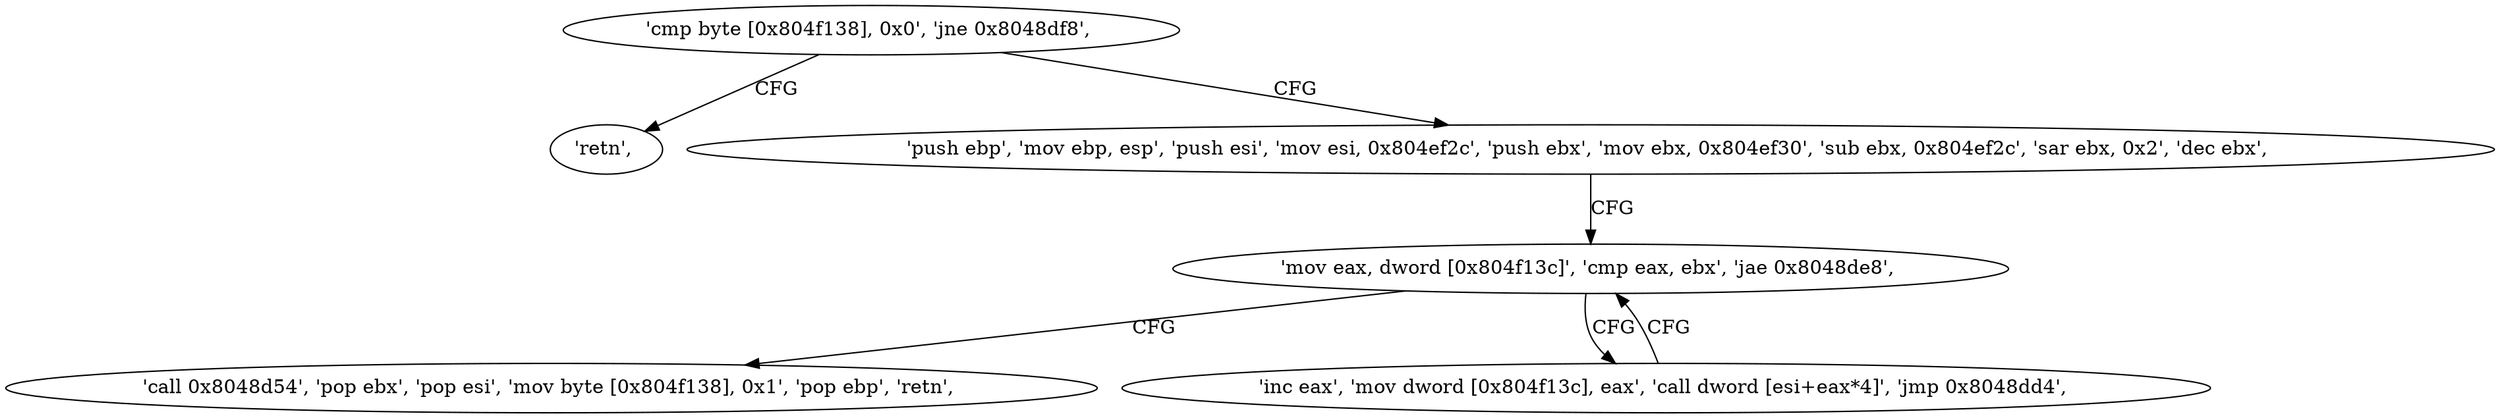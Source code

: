 digraph "func" {
"134516146" [label = "'cmp byte [0x804f138], 0x0', 'jne 0x8048df8', " ]
"134516216" [label = "'retn', " ]
"134516155" [label = "'push ebp', 'mov ebp, esp', 'push esi', 'mov esi, 0x804ef2c', 'push ebx', 'mov ebx, 0x804ef30', 'sub ebx, 0x804ef2c', 'sar ebx, 0x2', 'dec ebx', " ]
"134516180" [label = "'mov eax, dword [0x804f13c]', 'cmp eax, ebx', 'jae 0x8048de8', " ]
"134516200" [label = "'call 0x8048d54', 'pop ebx', 'pop esi', 'mov byte [0x804f138], 0x1', 'pop ebp', 'retn', " ]
"134516189" [label = "'inc eax', 'mov dword [0x804f13c], eax', 'call dword [esi+eax*4]', 'jmp 0x8048dd4', " ]
"134516146" -> "134516216" [ label = "CFG" ]
"134516146" -> "134516155" [ label = "CFG" ]
"134516155" -> "134516180" [ label = "CFG" ]
"134516180" -> "134516200" [ label = "CFG" ]
"134516180" -> "134516189" [ label = "CFG" ]
"134516189" -> "134516180" [ label = "CFG" ]
}
